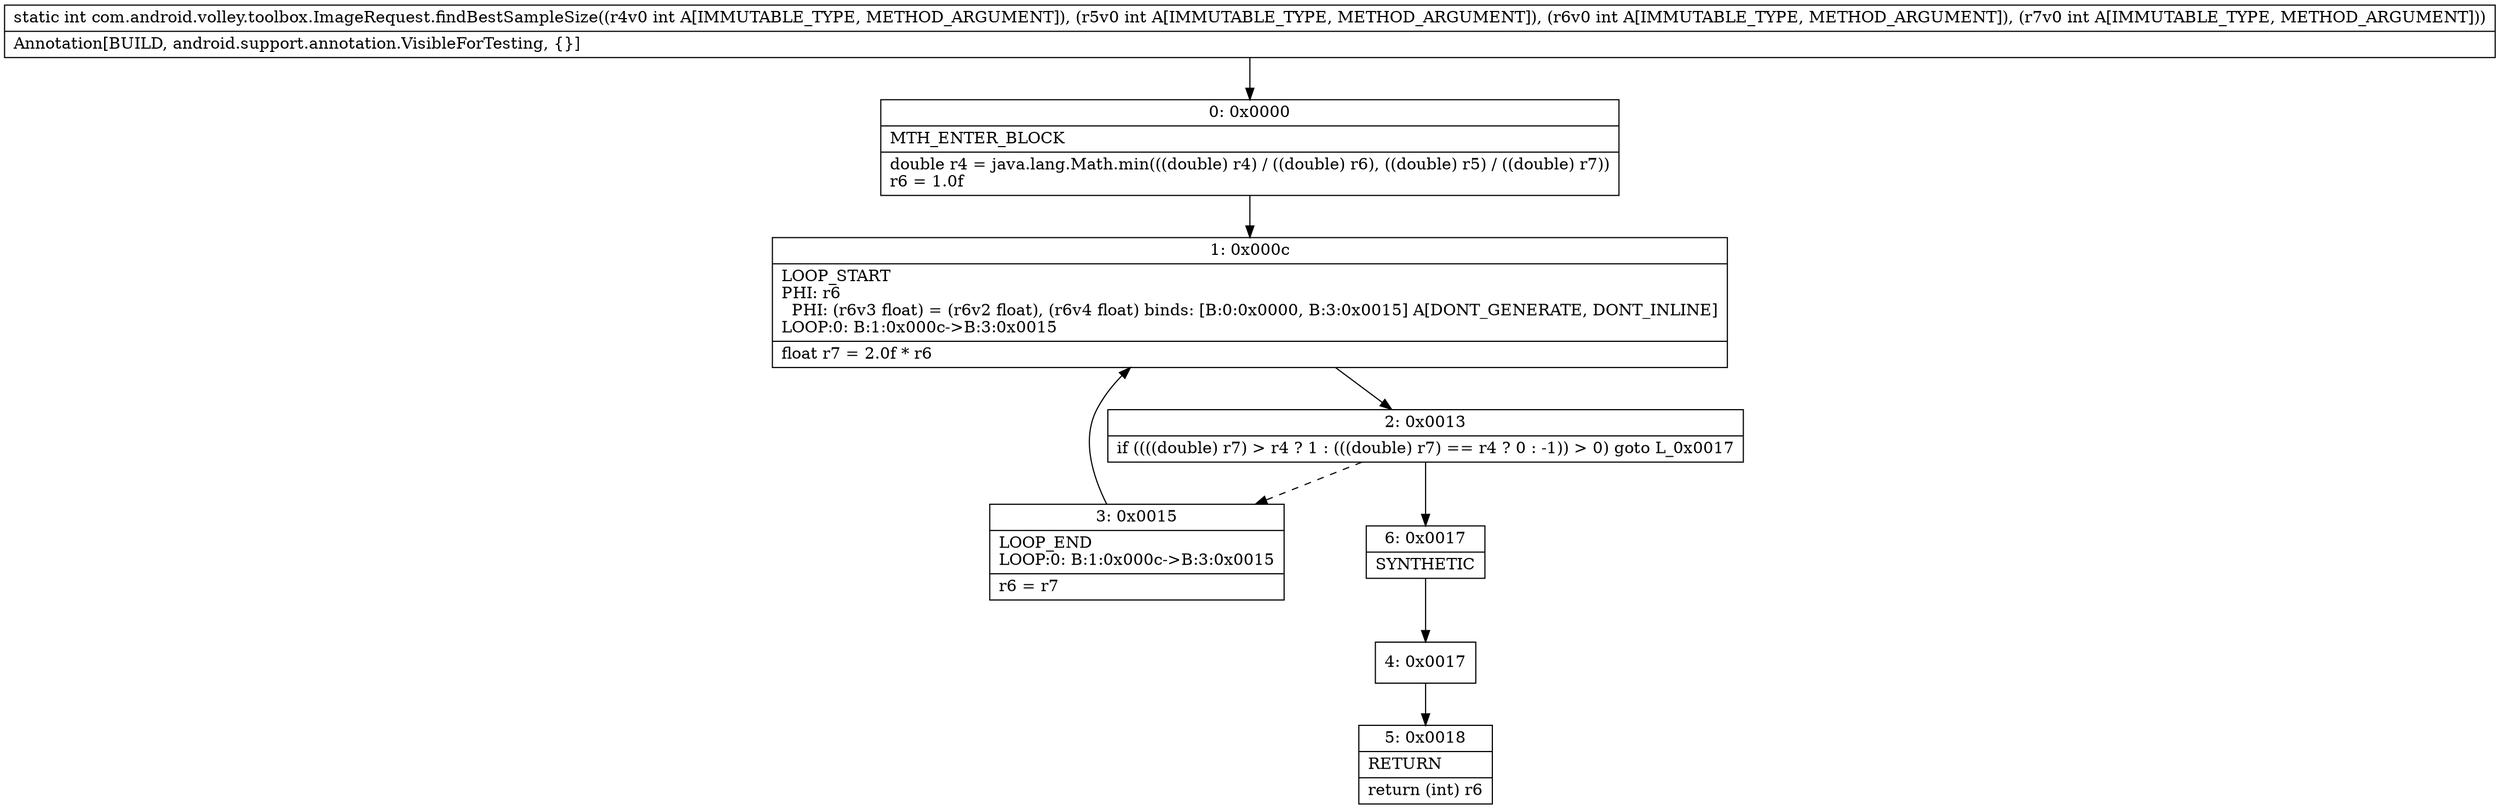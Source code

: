 digraph "CFG forcom.android.volley.toolbox.ImageRequest.findBestSampleSize(IIII)I" {
Node_0 [shape=record,label="{0\:\ 0x0000|MTH_ENTER_BLOCK\l|double r4 = java.lang.Math.min(((double) r4) \/ ((double) r6), ((double) r5) \/ ((double) r7))\lr6 = 1.0f\l}"];
Node_1 [shape=record,label="{1\:\ 0x000c|LOOP_START\lPHI: r6 \l  PHI: (r6v3 float) = (r6v2 float), (r6v4 float) binds: [B:0:0x0000, B:3:0x0015] A[DONT_GENERATE, DONT_INLINE]\lLOOP:0: B:1:0x000c\-\>B:3:0x0015\l|float r7 = 2.0f * r6\l}"];
Node_2 [shape=record,label="{2\:\ 0x0013|if ((((double) r7) \> r4 ? 1 : (((double) r7) == r4 ? 0 : \-1)) \> 0) goto L_0x0017\l}"];
Node_3 [shape=record,label="{3\:\ 0x0015|LOOP_END\lLOOP:0: B:1:0x000c\-\>B:3:0x0015\l|r6 = r7\l}"];
Node_4 [shape=record,label="{4\:\ 0x0017}"];
Node_5 [shape=record,label="{5\:\ 0x0018|RETURN\l|return (int) r6\l}"];
Node_6 [shape=record,label="{6\:\ 0x0017|SYNTHETIC\l}"];
MethodNode[shape=record,label="{static int com.android.volley.toolbox.ImageRequest.findBestSampleSize((r4v0 int A[IMMUTABLE_TYPE, METHOD_ARGUMENT]), (r5v0 int A[IMMUTABLE_TYPE, METHOD_ARGUMENT]), (r6v0 int A[IMMUTABLE_TYPE, METHOD_ARGUMENT]), (r7v0 int A[IMMUTABLE_TYPE, METHOD_ARGUMENT]))  | Annotation[BUILD, android.support.annotation.VisibleForTesting, \{\}]\l}"];
MethodNode -> Node_0;
Node_0 -> Node_1;
Node_1 -> Node_2;
Node_2 -> Node_3[style=dashed];
Node_2 -> Node_6;
Node_3 -> Node_1;
Node_4 -> Node_5;
Node_6 -> Node_4;
}

